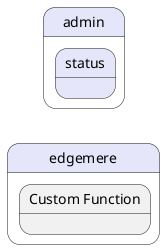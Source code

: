 @startuml
left to right direction




state "edgemere" as pstatename #lavender {
    state "Custom Function" as edgemerefunction {
    }
}

        state "admin" as admin #lavender {
state "status" as adminstatus #lavender {
}
}






@enduml
